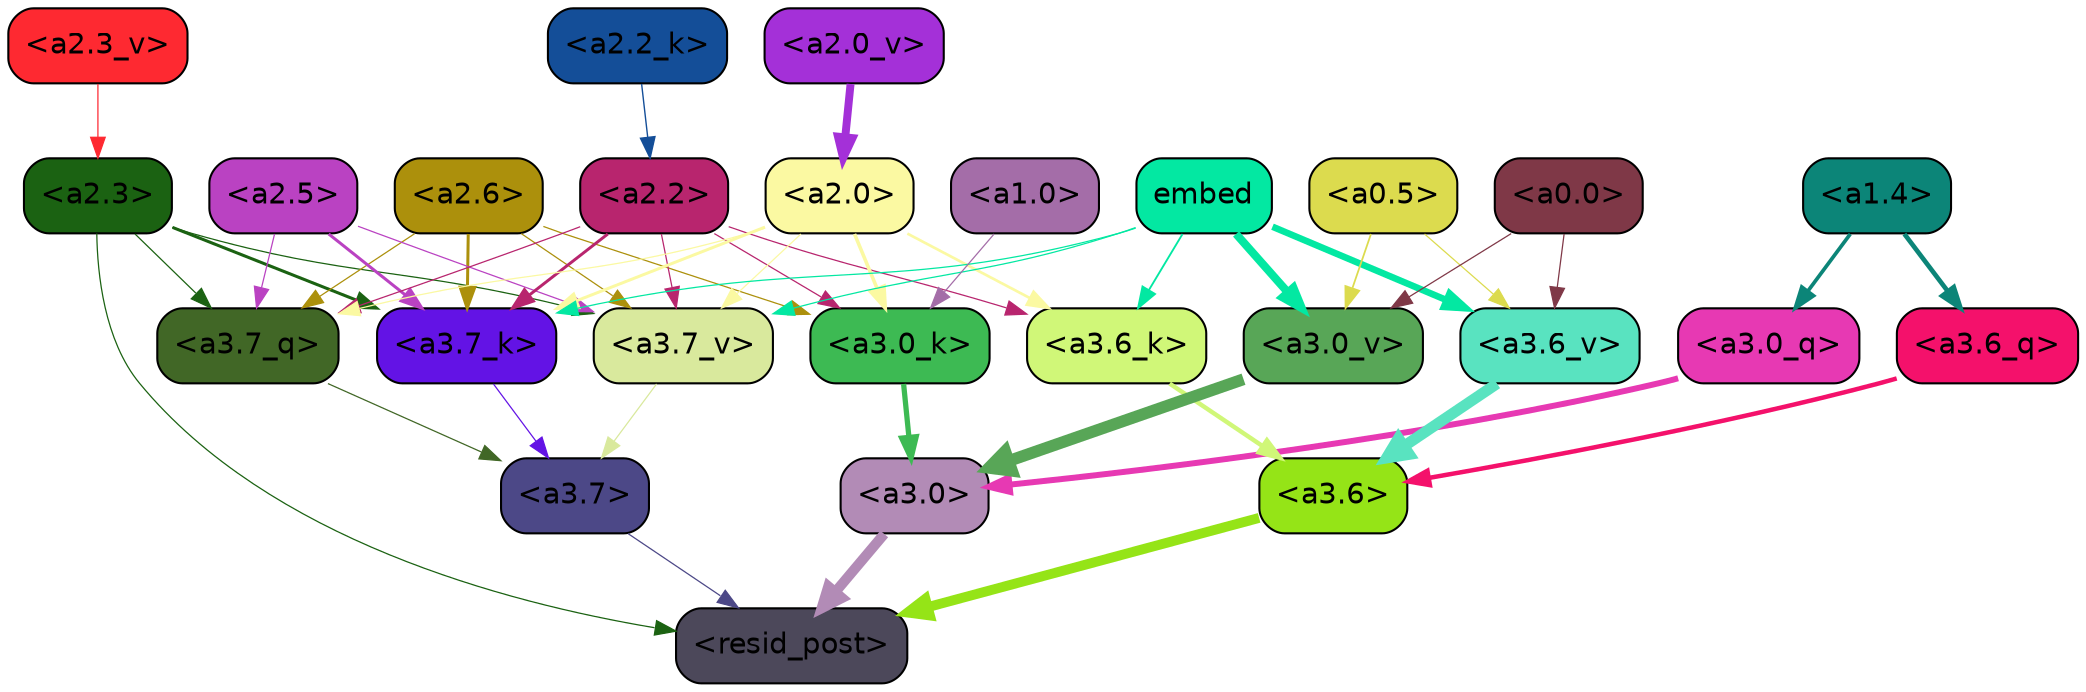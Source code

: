 strict digraph "" {
	graph [bgcolor=transparent,
		layout=dot,
		overlap=false,
		splines=true
	];
	"<a3.7>"	[color=black,
		fillcolor="#4c4887",
		fontname=Helvetica,
		shape=box,
		style="filled, rounded"];
	"<resid_post>"	[color=black,
		fillcolor="#4c485a",
		fontname=Helvetica,
		shape=box,
		style="filled, rounded"];
	"<a3.7>" -> "<resid_post>"	[color="#4c4887",
		penwidth=0.6];
	"<a3.6>"	[color=black,
		fillcolor="#95e417",
		fontname=Helvetica,
		shape=box,
		style="filled, rounded"];
	"<a3.6>" -> "<resid_post>"	[color="#95e417",
		penwidth=4.746312499046326];
	"<a3.0>"	[color=black,
		fillcolor="#b28bb6",
		fontname=Helvetica,
		shape=box,
		style="filled, rounded"];
	"<a3.0>" -> "<resid_post>"	[color="#b28bb6",
		penwidth=4.896343111991882];
	"<a2.3>"	[color=black,
		fillcolor="#1b6212",
		fontname=Helvetica,
		shape=box,
		style="filled, rounded"];
	"<a2.3>" -> "<resid_post>"	[color="#1b6212",
		penwidth=0.6];
	"<a3.7_q>"	[color=black,
		fillcolor="#416726",
		fontname=Helvetica,
		shape=box,
		style="filled, rounded"];
	"<a2.3>" -> "<a3.7_q>"	[color="#1b6212",
		penwidth=0.6];
	"<a3.7_k>"	[color=black,
		fillcolor="#6313e5",
		fontname=Helvetica,
		shape=box,
		style="filled, rounded"];
	"<a2.3>" -> "<a3.7_k>"	[color="#1b6212",
		penwidth=1.467104621231556];
	"<a3.7_v>"	[color=black,
		fillcolor="#d9e99d",
		fontname=Helvetica,
		shape=box,
		style="filled, rounded"];
	"<a2.3>" -> "<a3.7_v>"	[color="#1b6212",
		penwidth=0.6];
	"<a3.7_q>" -> "<a3.7>"	[color="#416726",
		penwidth=0.6];
	"<a3.6_q>"	[color=black,
		fillcolor="#f4116b",
		fontname=Helvetica,
		shape=box,
		style="filled, rounded"];
	"<a3.6_q>" -> "<a3.6>"	[color="#f4116b",
		penwidth=2.160832464694977];
	"<a3.0_q>"	[color=black,
		fillcolor="#e739b3",
		fontname=Helvetica,
		shape=box,
		style="filled, rounded"];
	"<a3.0_q>" -> "<a3.0>"	[color="#e739b3",
		penwidth=2.870753765106201];
	"<a3.7_k>" -> "<a3.7>"	[color="#6313e5",
		penwidth=0.6];
	"<a3.6_k>"	[color=black,
		fillcolor="#d0f778",
		fontname=Helvetica,
		shape=box,
		style="filled, rounded"];
	"<a3.6_k>" -> "<a3.6>"	[color="#d0f778",
		penwidth=2.13908451795578];
	"<a3.0_k>"	[color=black,
		fillcolor="#3dba53",
		fontname=Helvetica,
		shape=box,
		style="filled, rounded"];
	"<a3.0_k>" -> "<a3.0>"	[color="#3dba53",
		penwidth=2.520303964614868];
	"<a3.7_v>" -> "<a3.7>"	[color="#d9e99d",
		penwidth=0.6];
	"<a3.6_v>"	[color=black,
		fillcolor="#59e3c0",
		fontname=Helvetica,
		shape=box,
		style="filled, rounded"];
	"<a3.6_v>" -> "<a3.6>"	[color="#59e3c0",
		penwidth=5.297133803367615];
	"<a3.0_v>"	[color=black,
		fillcolor="#58a657",
		fontname=Helvetica,
		shape=box,
		style="filled, rounded"];
	"<a3.0_v>" -> "<a3.0>"	[color="#58a657",
		penwidth=5.680712580680847];
	"<a2.6>"	[color=black,
		fillcolor="#ac900c",
		fontname=Helvetica,
		shape=box,
		style="filled, rounded"];
	"<a2.6>" -> "<a3.7_q>"	[color="#ac900c",
		penwidth=0.6];
	"<a2.6>" -> "<a3.7_k>"	[color="#ac900c",
		penwidth=1.4453159049153328];
	"<a2.6>" -> "<a3.0_k>"	[color="#ac900c",
		penwidth=0.6];
	"<a2.6>" -> "<a3.7_v>"	[color="#ac900c",
		penwidth=0.6];
	"<a2.5>"	[color=black,
		fillcolor="#ba42c2",
		fontname=Helvetica,
		shape=box,
		style="filled, rounded"];
	"<a2.5>" -> "<a3.7_q>"	[color="#ba42c2",
		penwidth=0.6];
	"<a2.5>" -> "<a3.7_k>"	[color="#ba42c2",
		penwidth=1.4526091292500496];
	"<a2.5>" -> "<a3.7_v>"	[color="#ba42c2",
		penwidth=0.6];
	"<a2.2>"	[color=black,
		fillcolor="#b8256e",
		fontname=Helvetica,
		shape=box,
		style="filled, rounded"];
	"<a2.2>" -> "<a3.7_q>"	[color="#b8256e",
		penwidth=0.6];
	"<a2.2>" -> "<a3.7_k>"	[color="#b8256e",
		penwidth=1.4310357049107552];
	"<a2.2>" -> "<a3.6_k>"	[color="#b8256e",
		penwidth=0.6];
	"<a2.2>" -> "<a3.0_k>"	[color="#b8256e",
		penwidth=0.6];
	"<a2.2>" -> "<a3.7_v>"	[color="#b8256e",
		penwidth=0.6];
	"<a2.0>"	[color=black,
		fillcolor="#fbf9a2",
		fontname=Helvetica,
		shape=box,
		style="filled, rounded"];
	"<a2.0>" -> "<a3.7_q>"	[color="#fbf9a2",
		penwidth=0.6];
	"<a2.0>" -> "<a3.7_k>"	[color="#fbf9a2",
		penwidth=1.4314699843525887];
	"<a2.0>" -> "<a3.6_k>"	[color="#fbf9a2",
		penwidth=1.2950235605239868];
	"<a2.0>" -> "<a3.0_k>"	[color="#fbf9a2",
		penwidth=1.712992787361145];
	"<a2.0>" -> "<a3.7_v>"	[color="#fbf9a2",
		penwidth=0.6];
	"<a1.4>"	[color=black,
		fillcolor="#0c8578",
		fontname=Helvetica,
		shape=box,
		style="filled, rounded"];
	"<a1.4>" -> "<a3.6_q>"	[color="#0c8578",
		penwidth=2.242796540260315];
	"<a1.4>" -> "<a3.0_q>"	[color="#0c8578",
		penwidth=1.7808996737003326];
	embed	[color=black,
		fillcolor="#03e8a2",
		fontname=Helvetica,
		shape=box,
		style="filled, rounded"];
	embed -> "<a3.7_k>"	[color="#03e8a2",
		penwidth=0.6];
	embed -> "<a3.6_k>"	[color="#03e8a2",
		penwidth=0.891706109046936];
	embed -> "<a3.7_v>"	[color="#03e8a2",
		penwidth=0.6];
	embed -> "<a3.6_v>"	[color="#03e8a2",
		penwidth=3.1766927242279053];
	embed -> "<a3.0_v>"	[color="#03e8a2",
		penwidth=3.9005755856633186];
	"<a1.0>"	[color=black,
		fillcolor="#a46da8",
		fontname=Helvetica,
		shape=box,
		style="filled, rounded"];
	"<a1.0>" -> "<a3.0_k>"	[color="#a46da8",
		penwidth=0.6];
	"<a0.5>"	[color=black,
		fillcolor="#dcdb4e",
		fontname=Helvetica,
		shape=box,
		style="filled, rounded"];
	"<a0.5>" -> "<a3.6_v>"	[color="#dcdb4e",
		penwidth=0.6];
	"<a0.5>" -> "<a3.0_v>"	[color="#dcdb4e",
		penwidth=0.8493617177009583];
	"<a0.0>"	[color=black,
		fillcolor="#7f3847",
		fontname=Helvetica,
		shape=box,
		style="filled, rounded"];
	"<a0.0>" -> "<a3.6_v>"	[color="#7f3847",
		penwidth=0.6];
	"<a0.0>" -> "<a3.0_v>"	[color="#7f3847",
		penwidth=0.6];
	"<a2.2_k>"	[color=black,
		fillcolor="#144e98",
		fontname=Helvetica,
		shape=box,
		style="filled, rounded"];
	"<a2.2_k>" -> "<a2.2>"	[color="#144e98",
		penwidth=0.6690489649772644];
	"<a2.3_v>"	[color=black,
		fillcolor="#fe2931",
		fontname=Helvetica,
		shape=box,
		style="filled, rounded"];
	"<a2.3_v>" -> "<a2.3>"	[color="#fe2931",
		penwidth=0.6];
	"<a2.0_v>"	[color=black,
		fillcolor="#a430d8",
		fontname=Helvetica,
		shape=box,
		style="filled, rounded"];
	"<a2.0_v>" -> "<a2.0>"	[color="#a430d8",
		penwidth=3.8170836865901947];
}
